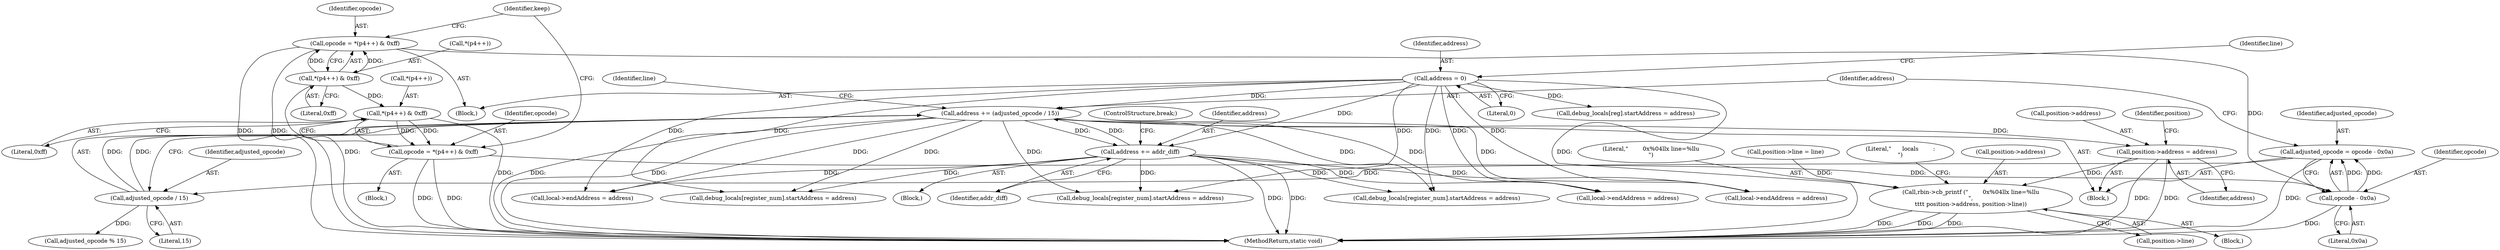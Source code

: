 digraph "0_radare2_ad55822430a03fe075221b543efb434567e9e431@pointer" {
"1000975" [label="(Call,position->address = address)"];
"1000943" [label="(Call,address += (adjusted_opcode / 15))"];
"1000945" [label="(Call,adjusted_opcode / 15)"];
"1000938" [label="(Call,adjusted_opcode = opcode - 0x0a)"];
"1000940" [label="(Call,opcode - 0x0a)"];
"1000399" [label="(Call,opcode = *(p4++) & 0xff)"];
"1000401" [label="(Call,*(p4++) & 0xff)"];
"1000989" [label="(Call,opcode = *(p4++) & 0xff)"];
"1000991" [label="(Call,*(p4++) & 0xff)"];
"1000199" [label="(Call,address = 0)"];
"1000429" [label="(Call,address += addr_diff)"];
"1001053" [label="(Call,rbin->cb_printf (\"        0x%04llx line=%llu\n\",\n\t\t\t\t position->address, position->line))"];
"1000991" [label="(Call,*(p4++) & 0xff)"];
"1000204" [label="(Identifier,line)"];
"1000737" [label="(Call,local->endAddress = address)"];
"1000400" [label="(Identifier,opcode)"];
"1000992" [label="(Call,*(p4++))"];
"1001058" [label="(Call,position->line)"];
"1000995" [label="(Literal,0xff)"];
"1000902" [label="(Call,debug_locals[register_num].startAddress = address)"];
"1000938" [label="(Call,adjusted_opcode = opcode - 0x0a)"];
"1001053" [label="(Call,rbin->cb_printf (\"        0x%04llx line=%llu\n\",\n\t\t\t\t position->address, position->line))"];
"1000200" [label="(Identifier,address)"];
"1001052" [label="(Block,)"];
"1000941" [label="(Identifier,opcode)"];
"1000939" [label="(Identifier,adjusted_opcode)"];
"1000979" [label="(Identifier,address)"];
"1000399" [label="(Call,opcode = *(p4++) & 0xff)"];
"1000980" [label="(Call,position->line = line)"];
"1000429" [label="(Call,address += addr_diff)"];
"1000942" [label="(Literal,0x0a)"];
"1000975" [label="(Call,position->address = address)"];
"1000943" [label="(Call,address += (adjusted_opcode / 15))"];
"1001062" [label="(Literal,\"      locals        :\n\")"];
"1000408" [label="(Block,)"];
"1000418" [label="(Block,)"];
"1000949" [label="(Identifier,line)"];
"1001055" [label="(Call,position->address)"];
"1000944" [label="(Identifier,address)"];
"1000587" [label="(Call,debug_locals[register_num].startAddress = address)"];
"1000402" [label="(Call,*(p4++))"];
"1000201" [label="(Literal,0)"];
"1000936" [label="(Block,)"];
"1000947" [label="(Literal,15)"];
"1000431" [label="(Identifier,addr_diff)"];
"1000407" [label="(Identifier,keep)"];
"1000405" [label="(Literal,0xff)"];
"1000382" [label="(Call,debug_locals[reg].startAddress = address)"];
"1000432" [label="(ControlStructure,break;)"];
"1000976" [label="(Call,position->address)"];
"1000763" [label="(Call,debug_locals[register_num].startAddress = address)"];
"1000866" [label="(Call,local->endAddress = address)"];
"1001185" [label="(MethodReturn,static void)"];
"1000989" [label="(Call,opcode = *(p4++) & 0xff)"];
"1000946" [label="(Identifier,adjusted_opcode)"];
"1000990" [label="(Identifier,opcode)"];
"1000945" [label="(Call,adjusted_opcode / 15)"];
"1000122" [label="(Block,)"];
"1000561" [label="(Call,local->endAddress = address)"];
"1000401" [label="(Call,*(p4++) & 0xff)"];
"1000430" [label="(Identifier,address)"];
"1001054" [label="(Literal,\"        0x%04llx line=%llu\n\")"];
"1000940" [label="(Call,opcode - 0x0a)"];
"1000199" [label="(Call,address = 0)"];
"1000982" [label="(Identifier,position)"];
"1000953" [label="(Call,adjusted_opcode % 15)"];
"1000975" -> "1000936"  [label="AST: "];
"1000975" -> "1000979"  [label="CFG: "];
"1000976" -> "1000975"  [label="AST: "];
"1000979" -> "1000975"  [label="AST: "];
"1000982" -> "1000975"  [label="CFG: "];
"1000975" -> "1001185"  [label="DDG: "];
"1000975" -> "1001185"  [label="DDG: "];
"1000943" -> "1000975"  [label="DDG: "];
"1000975" -> "1001053"  [label="DDG: "];
"1000943" -> "1000936"  [label="AST: "];
"1000943" -> "1000945"  [label="CFG: "];
"1000944" -> "1000943"  [label="AST: "];
"1000945" -> "1000943"  [label="AST: "];
"1000949" -> "1000943"  [label="CFG: "];
"1000943" -> "1001185"  [label="DDG: "];
"1000943" -> "1001185"  [label="DDG: "];
"1000943" -> "1000429"  [label="DDG: "];
"1000943" -> "1000561"  [label="DDG: "];
"1000943" -> "1000587"  [label="DDG: "];
"1000943" -> "1000737"  [label="DDG: "];
"1000943" -> "1000763"  [label="DDG: "];
"1000943" -> "1000866"  [label="DDG: "];
"1000943" -> "1000902"  [label="DDG: "];
"1000945" -> "1000943"  [label="DDG: "];
"1000945" -> "1000943"  [label="DDG: "];
"1000199" -> "1000943"  [label="DDG: "];
"1000429" -> "1000943"  [label="DDG: "];
"1000945" -> "1000947"  [label="CFG: "];
"1000946" -> "1000945"  [label="AST: "];
"1000947" -> "1000945"  [label="AST: "];
"1000938" -> "1000945"  [label="DDG: "];
"1000945" -> "1000953"  [label="DDG: "];
"1000938" -> "1000936"  [label="AST: "];
"1000938" -> "1000940"  [label="CFG: "];
"1000939" -> "1000938"  [label="AST: "];
"1000940" -> "1000938"  [label="AST: "];
"1000944" -> "1000938"  [label="CFG: "];
"1000938" -> "1001185"  [label="DDG: "];
"1000940" -> "1000938"  [label="DDG: "];
"1000940" -> "1000938"  [label="DDG: "];
"1000940" -> "1000942"  [label="CFG: "];
"1000941" -> "1000940"  [label="AST: "];
"1000942" -> "1000940"  [label="AST: "];
"1000940" -> "1001185"  [label="DDG: "];
"1000399" -> "1000940"  [label="DDG: "];
"1000989" -> "1000940"  [label="DDG: "];
"1000399" -> "1000122"  [label="AST: "];
"1000399" -> "1000401"  [label="CFG: "];
"1000400" -> "1000399"  [label="AST: "];
"1000401" -> "1000399"  [label="AST: "];
"1000407" -> "1000399"  [label="CFG: "];
"1000399" -> "1001185"  [label="DDG: "];
"1000399" -> "1001185"  [label="DDG: "];
"1000401" -> "1000399"  [label="DDG: "];
"1000401" -> "1000399"  [label="DDG: "];
"1000401" -> "1000405"  [label="CFG: "];
"1000402" -> "1000401"  [label="AST: "];
"1000405" -> "1000401"  [label="AST: "];
"1000401" -> "1001185"  [label="DDG: "];
"1000401" -> "1000991"  [label="DDG: "];
"1000989" -> "1000408"  [label="AST: "];
"1000989" -> "1000991"  [label="CFG: "];
"1000990" -> "1000989"  [label="AST: "];
"1000991" -> "1000989"  [label="AST: "];
"1000407" -> "1000989"  [label="CFG: "];
"1000989" -> "1001185"  [label="DDG: "];
"1000989" -> "1001185"  [label="DDG: "];
"1000991" -> "1000989"  [label="DDG: "];
"1000991" -> "1000989"  [label="DDG: "];
"1000991" -> "1000995"  [label="CFG: "];
"1000992" -> "1000991"  [label="AST: "];
"1000995" -> "1000991"  [label="AST: "];
"1000991" -> "1001185"  [label="DDG: "];
"1000199" -> "1000122"  [label="AST: "];
"1000199" -> "1000201"  [label="CFG: "];
"1000200" -> "1000199"  [label="AST: "];
"1000201" -> "1000199"  [label="AST: "];
"1000204" -> "1000199"  [label="CFG: "];
"1000199" -> "1001185"  [label="DDG: "];
"1000199" -> "1000382"  [label="DDG: "];
"1000199" -> "1000429"  [label="DDG: "];
"1000199" -> "1000561"  [label="DDG: "];
"1000199" -> "1000587"  [label="DDG: "];
"1000199" -> "1000737"  [label="DDG: "];
"1000199" -> "1000763"  [label="DDG: "];
"1000199" -> "1000866"  [label="DDG: "];
"1000199" -> "1000902"  [label="DDG: "];
"1000429" -> "1000418"  [label="AST: "];
"1000429" -> "1000431"  [label="CFG: "];
"1000430" -> "1000429"  [label="AST: "];
"1000431" -> "1000429"  [label="AST: "];
"1000432" -> "1000429"  [label="CFG: "];
"1000429" -> "1001185"  [label="DDG: "];
"1000429" -> "1001185"  [label="DDG: "];
"1000429" -> "1000561"  [label="DDG: "];
"1000429" -> "1000587"  [label="DDG: "];
"1000429" -> "1000737"  [label="DDG: "];
"1000429" -> "1000763"  [label="DDG: "];
"1000429" -> "1000866"  [label="DDG: "];
"1000429" -> "1000902"  [label="DDG: "];
"1001053" -> "1001052"  [label="AST: "];
"1001053" -> "1001058"  [label="CFG: "];
"1001054" -> "1001053"  [label="AST: "];
"1001055" -> "1001053"  [label="AST: "];
"1001058" -> "1001053"  [label="AST: "];
"1001062" -> "1001053"  [label="CFG: "];
"1001053" -> "1001185"  [label="DDG: "];
"1001053" -> "1001185"  [label="DDG: "];
"1001053" -> "1001185"  [label="DDG: "];
"1000980" -> "1001053"  [label="DDG: "];
}
